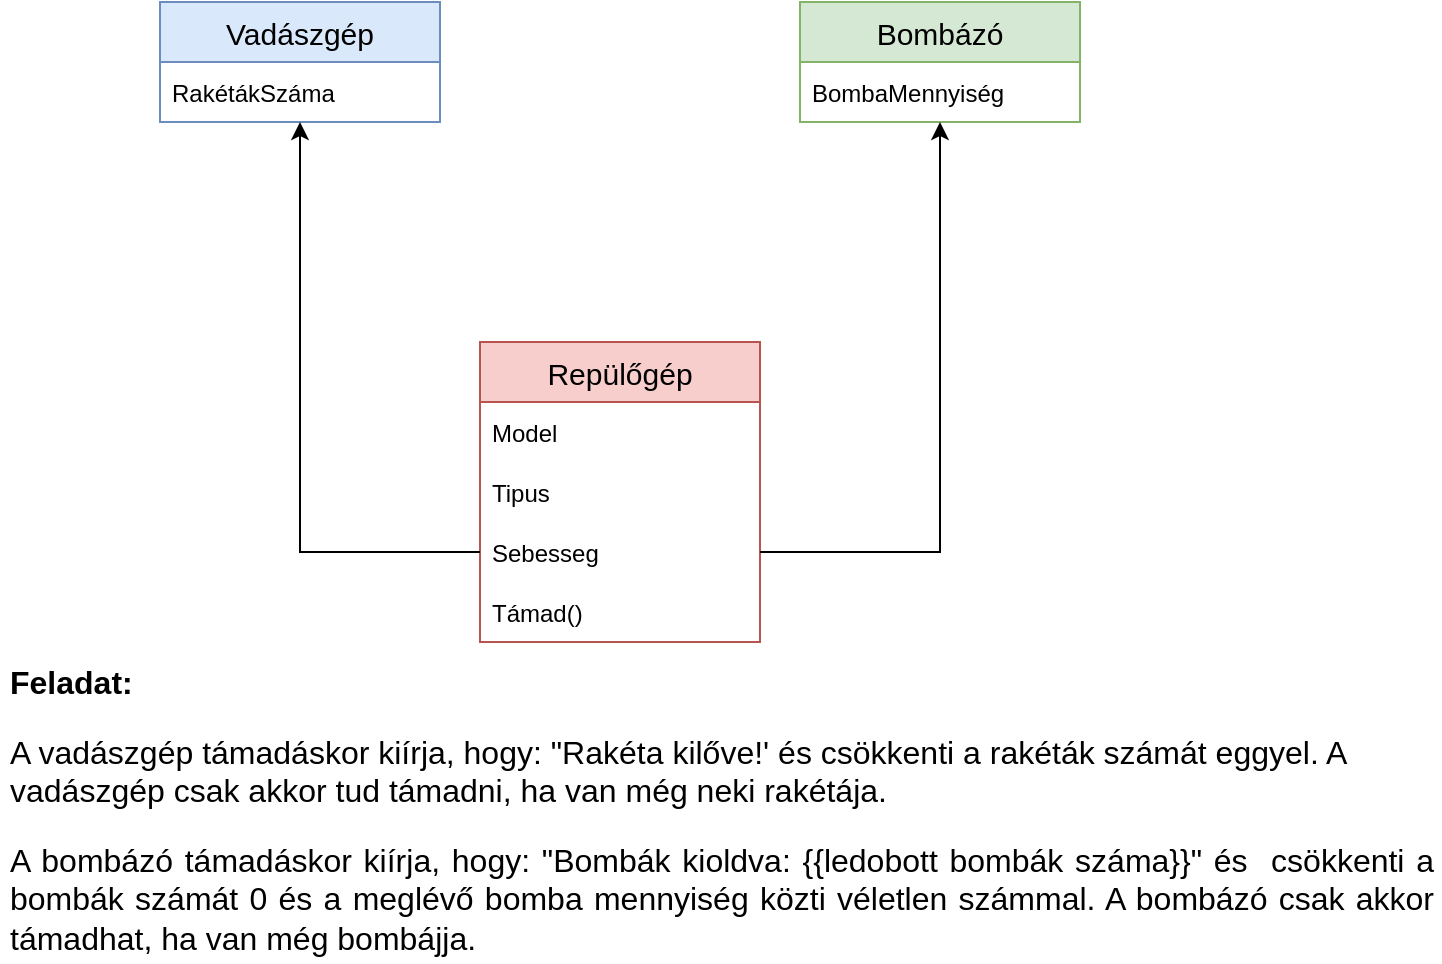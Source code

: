 <mxfile version="17.1.3" type="device"><diagram id="fCNyu4tWsiwAoMHVOCJL" name="Page-1"><mxGraphModel dx="815" dy="527" grid="1" gridSize="10" guides="1" tooltips="1" connect="1" arrows="1" fold="1" page="1" pageScale="1" pageWidth="827" pageHeight="1169" math="0" shadow="0"><root><mxCell id="0"/><mxCell id="1" parent="0"/><mxCell id="zTT8ty89PaExvCjtqfNw-1" value="Repülőgép" style="swimlane;fontStyle=0;childLayout=stackLayout;horizontal=1;startSize=30;horizontalStack=0;resizeParent=1;resizeParentMax=0;resizeLast=0;collapsible=1;marginBottom=0;fontSize=15;fillColor=#f8cecc;strokeColor=#b85450;" vertex="1" parent="1"><mxGeometry x="320" y="410" width="140" height="150" as="geometry"/></mxCell><mxCell id="zTT8ty89PaExvCjtqfNw-2" value="Model" style="text;strokeColor=none;fillColor=none;align=left;verticalAlign=middle;spacingLeft=4;spacingRight=4;overflow=hidden;points=[[0,0.5],[1,0.5]];portConstraint=eastwest;rotatable=0;" vertex="1" parent="zTT8ty89PaExvCjtqfNw-1"><mxGeometry y="30" width="140" height="30" as="geometry"/></mxCell><mxCell id="zTT8ty89PaExvCjtqfNw-3" value="Tipus" style="text;strokeColor=none;fillColor=none;align=left;verticalAlign=middle;spacingLeft=4;spacingRight=4;overflow=hidden;points=[[0,0.5],[1,0.5]];portConstraint=eastwest;rotatable=0;" vertex="1" parent="zTT8ty89PaExvCjtqfNw-1"><mxGeometry y="60" width="140" height="30" as="geometry"/></mxCell><mxCell id="zTT8ty89PaExvCjtqfNw-4" value="Sebesseg" style="text;strokeColor=none;fillColor=none;align=left;verticalAlign=middle;spacingLeft=4;spacingRight=4;overflow=hidden;points=[[0,0.5],[1,0.5]];portConstraint=eastwest;rotatable=0;" vertex="1" parent="zTT8ty89PaExvCjtqfNw-1"><mxGeometry y="90" width="140" height="30" as="geometry"/></mxCell><mxCell id="zTT8ty89PaExvCjtqfNw-5" value="Támad()" style="text;strokeColor=none;fillColor=none;align=left;verticalAlign=middle;spacingLeft=4;spacingRight=4;overflow=hidden;points=[[0,0.5],[1,0.5]];portConstraint=eastwest;rotatable=0;" vertex="1" parent="zTT8ty89PaExvCjtqfNw-1"><mxGeometry y="120" width="140" height="30" as="geometry"/></mxCell><mxCell id="zTT8ty89PaExvCjtqfNw-6" value="Vadászgép" style="swimlane;fontStyle=0;childLayout=stackLayout;horizontal=1;startSize=30;horizontalStack=0;resizeParent=1;resizeParentMax=0;resizeLast=0;collapsible=1;marginBottom=0;fontSize=15;fillColor=#dae8fc;strokeColor=#6c8ebf;" vertex="1" parent="1"><mxGeometry x="160" y="240" width="140" height="60" as="geometry"/></mxCell><mxCell id="zTT8ty89PaExvCjtqfNw-7" value="RakétákSzáma" style="text;strokeColor=none;fillColor=none;align=left;verticalAlign=middle;spacingLeft=4;spacingRight=4;overflow=hidden;points=[[0,0.5],[1,0.5]];portConstraint=eastwest;rotatable=0;" vertex="1" parent="zTT8ty89PaExvCjtqfNw-6"><mxGeometry y="30" width="140" height="30" as="geometry"/></mxCell><mxCell id="zTT8ty89PaExvCjtqfNw-10" style="edgeStyle=orthogonalEdgeStyle;rounded=0;orthogonalLoop=1;jettySize=auto;html=1;entryX=0.5;entryY=1;entryDx=0;entryDy=0;" edge="1" parent="1" source="zTT8ty89PaExvCjtqfNw-4" target="zTT8ty89PaExvCjtqfNw-6"><mxGeometry relative="1" as="geometry"/></mxCell><mxCell id="zTT8ty89PaExvCjtqfNw-11" value="Bombázó" style="swimlane;fontStyle=0;childLayout=stackLayout;horizontal=1;startSize=30;horizontalStack=0;resizeParent=1;resizeParentMax=0;resizeLast=0;collapsible=1;marginBottom=0;fontSize=15;fillColor=#d5e8d4;strokeColor=#82b366;" vertex="1" parent="1"><mxGeometry x="480" y="240" width="140" height="60" as="geometry"/></mxCell><mxCell id="zTT8ty89PaExvCjtqfNw-12" value="BombaMennyiség" style="text;strokeColor=none;fillColor=none;align=left;verticalAlign=middle;spacingLeft=4;spacingRight=4;overflow=hidden;points=[[0,0.5],[1,0.5]];portConstraint=eastwest;rotatable=0;" vertex="1" parent="zTT8ty89PaExvCjtqfNw-11"><mxGeometry y="30" width="140" height="30" as="geometry"/></mxCell><mxCell id="zTT8ty89PaExvCjtqfNw-15" style="edgeStyle=orthogonalEdgeStyle;rounded=0;orthogonalLoop=1;jettySize=auto;html=1;entryX=0.5;entryY=1;entryDx=0;entryDy=0;" edge="1" parent="1" source="zTT8ty89PaExvCjtqfNw-4" target="zTT8ty89PaExvCjtqfNw-11"><mxGeometry relative="1" as="geometry"/></mxCell><mxCell id="zTT8ty89PaExvCjtqfNw-16" value="&lt;h1 style=&quot;font-size: 16px&quot;&gt;Feladat:&lt;/h1&gt;&lt;p style=&quot;font-size: 16px&quot;&gt;A vadászgép támadáskor kiírja, hogy: &quot;Rakéta kilőve!' és csökkenti a rakéták számát eggyel. A vadászgép csak akkor tud támadni, ha van még neki rakétája.&lt;/p&gt;&lt;p style=&quot;text-align: justify ; font-size: 16px&quot;&gt;A bombázó támadáskor kiírja, hogy: &quot;Bombák kioldva: {{ledobott bombák száma}}&quot; és&amp;nbsp; csökkenti a bombák számát 0 és a meglévő bomba mennyiség közti véletlen számmal. A bombázó csak akkor támadhat, ha van még bombájja.&lt;/p&gt;&lt;p style=&quot;font-size: 16px&quot;&gt;&lt;br style=&quot;font-size: 16px&quot;&gt;&lt;/p&gt;" style="text;html=1;strokeColor=none;fillColor=none;spacing=5;spacingTop=-20;whiteSpace=wrap;overflow=hidden;rounded=0;fontSize=16;" vertex="1" parent="1"><mxGeometry x="80" y="570" width="720" height="150" as="geometry"/></mxCell></root></mxGraphModel></diagram></mxfile>
